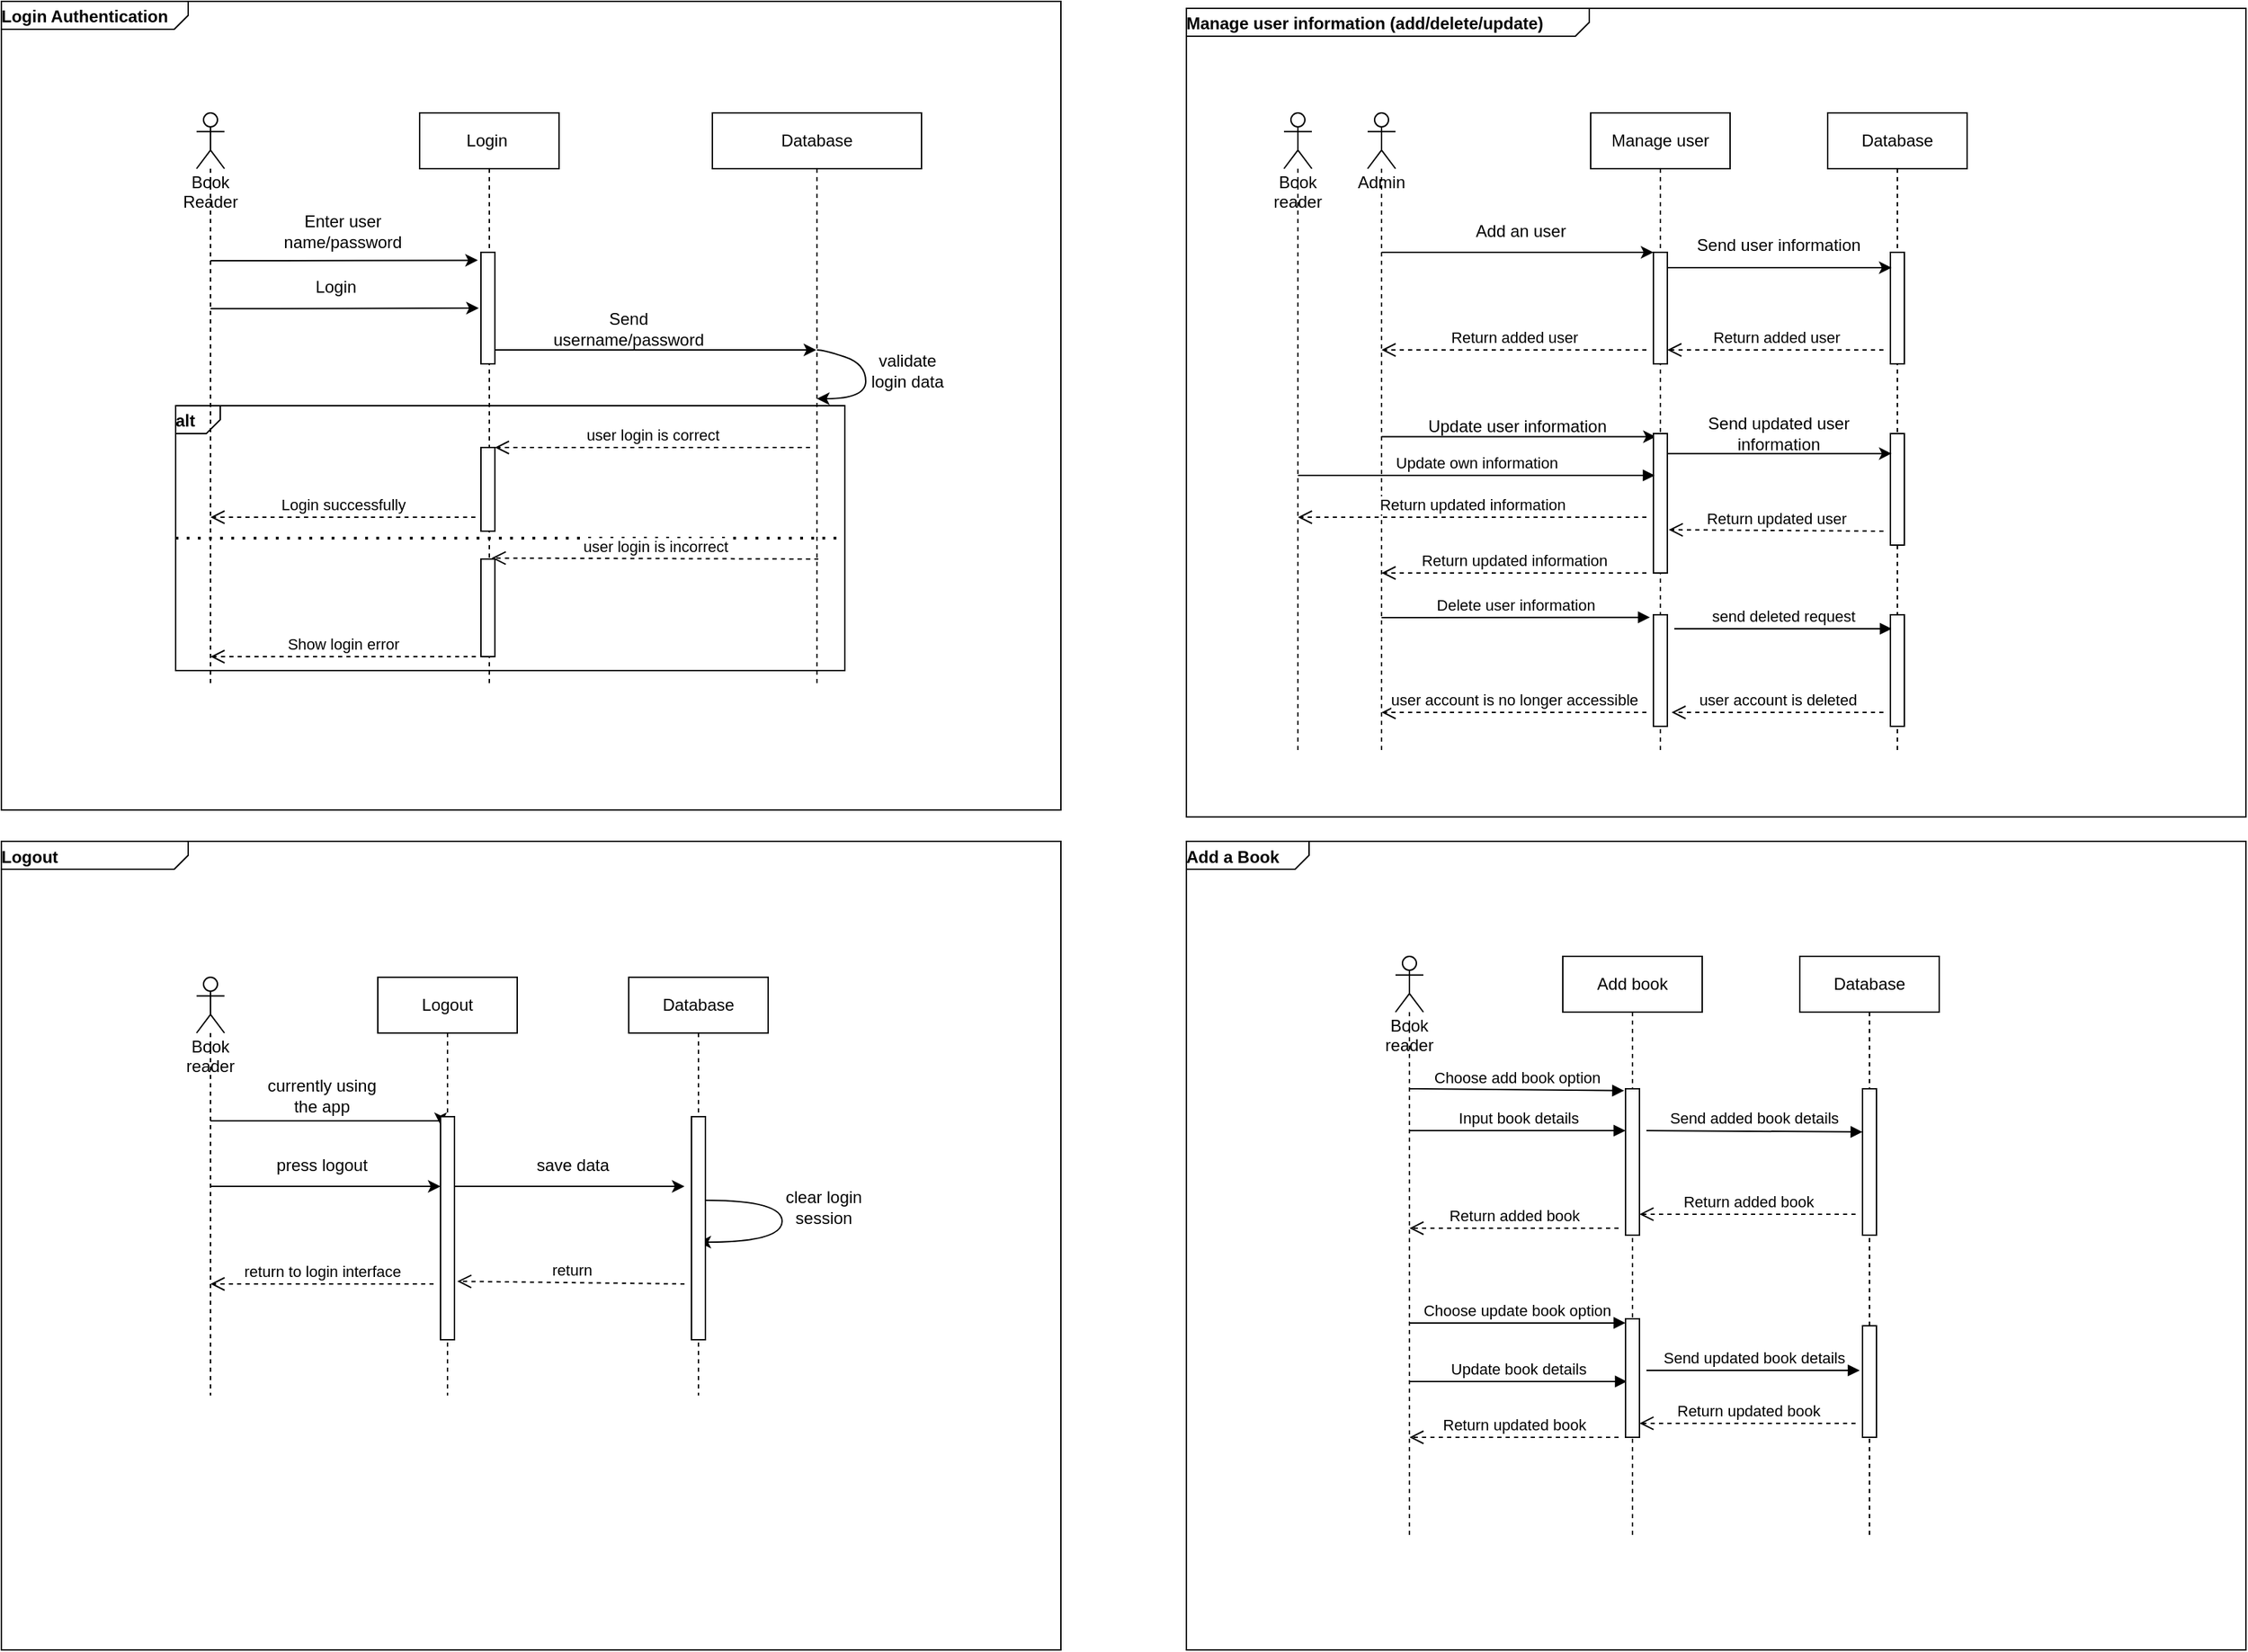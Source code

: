 <mxfile version="16.5.1" type="device"><diagram id="kgpKYQtTHZ0yAKxKKP6v" name="Page-1"><mxGraphModel dx="1778" dy="1094" grid="1" gridSize="10" guides="1" tooltips="1" connect="1" arrows="1" fold="1" page="1" pageScale="1" pageWidth="850" pageHeight="1100" math="0" shadow="0"><root><mxCell id="0"/><mxCell id="1" parent="0"/><mxCell id="dKh7AUiR1kWQ-ah9JF0v-17" value="&lt;p style=&quot;margin: 0px ; margin-top: 4px ; margin-left: 5px ; text-align: left&quot;&gt;&lt;/p&gt;&lt;b&gt;Login Authentication&lt;br&gt;&lt;/b&gt;" style="html=1;shape=mxgraph.sysml.package;overflow=fill;labelX=134.71;align=left;spacingLeft=5;verticalAlign=top;spacingTop=-3;fillColor=none;" vertex="1" parent="1"><mxGeometry x="30" y="580" width="760" height="580" as="geometry"/></mxCell><mxCell id="dKh7AUiR1kWQ-ah9JF0v-18" style="edgeStyle=orthogonalEdgeStyle;rounded=0;orthogonalLoop=1;jettySize=auto;html=1;entryX=-0.224;entryY=0.071;entryDx=0;entryDy=0;entryPerimeter=0;" edge="1" parent="1" source="dKh7AUiR1kWQ-ah9JF0v-19" target="dKh7AUiR1kWQ-ah9JF0v-21"><mxGeometry relative="1" as="geometry"><Array as="points"><mxPoint x="230" y="766"/><mxPoint x="230" y="766"/></Array></mxGeometry></mxCell><mxCell id="dKh7AUiR1kWQ-ah9JF0v-19" value="Book Reader" style="shape=umlLifeline;participant=umlActor;perimeter=lifelinePerimeter;whiteSpace=wrap;html=1;container=1;collapsible=0;recursiveResize=0;verticalAlign=top;spacingTop=36;outlineConnect=0;" vertex="1" parent="1"><mxGeometry x="170" y="660" width="20" height="410" as="geometry"/></mxCell><mxCell id="dKh7AUiR1kWQ-ah9JF0v-20" value="Login&amp;nbsp;" style="shape=umlLifeline;perimeter=lifelinePerimeter;whiteSpace=wrap;html=1;container=1;collapsible=0;recursiveResize=0;outlineConnect=0;" vertex="1" parent="1"><mxGeometry x="330" y="660" width="100" height="410" as="geometry"/></mxCell><mxCell id="dKh7AUiR1kWQ-ah9JF0v-21" value="" style="html=1;points=[];perimeter=orthogonalPerimeter;" vertex="1" parent="dKh7AUiR1kWQ-ah9JF0v-20"><mxGeometry x="44" y="100" width="10" height="80" as="geometry"/></mxCell><mxCell id="dKh7AUiR1kWQ-ah9JF0v-22" value="Database" style="shape=umlLifeline;perimeter=lifelinePerimeter;whiteSpace=wrap;html=1;container=1;collapsible=0;recursiveResize=0;outlineConnect=0;" vertex="1" parent="1"><mxGeometry x="540" y="660" width="150" height="410" as="geometry"/></mxCell><mxCell id="dKh7AUiR1kWQ-ah9JF0v-24" style="edgeStyle=orthogonalEdgeStyle;rounded=0;orthogonalLoop=1;jettySize=auto;html=1;entryX=-0.224;entryY=0.071;entryDx=0;entryDy=0;entryPerimeter=0;" edge="1" parent="1"><mxGeometry relative="1" as="geometry"><mxPoint x="180.004" y="800.379" as="sourcePoint"/><mxPoint x="372.44" y="800" as="targetPoint"/><Array as="points"><mxPoint x="230.68" y="800.32"/><mxPoint x="230.68" y="800.32"/></Array></mxGeometry></mxCell><mxCell id="dKh7AUiR1kWQ-ah9JF0v-26" value="Enter user name/password" style="text;html=1;strokeColor=none;fillColor=none;align=center;verticalAlign=middle;whiteSpace=wrap;rounded=0;" vertex="1" parent="1"><mxGeometry x="210" y="730" width="130" height="30" as="geometry"/></mxCell><mxCell id="dKh7AUiR1kWQ-ah9JF0v-27" value="Login" style="text;html=1;strokeColor=none;fillColor=none;align=center;verticalAlign=middle;whiteSpace=wrap;rounded=0;" vertex="1" parent="1"><mxGeometry x="240" y="770" width="60" height="30" as="geometry"/></mxCell><mxCell id="dKh7AUiR1kWQ-ah9JF0v-28" style="edgeStyle=orthogonalEdgeStyle;rounded=0;orthogonalLoop=1;jettySize=auto;html=1;" edge="1" parent="1" source="dKh7AUiR1kWQ-ah9JF0v-21" target="dKh7AUiR1kWQ-ah9JF0v-22"><mxGeometry relative="1" as="geometry"><Array as="points"><mxPoint x="510" y="830"/><mxPoint x="510" y="830"/></Array></mxGeometry></mxCell><mxCell id="dKh7AUiR1kWQ-ah9JF0v-29" value="Send username/password" style="text;html=1;strokeColor=none;fillColor=none;align=center;verticalAlign=middle;whiteSpace=wrap;rounded=0;" vertex="1" parent="1"><mxGeometry x="420" y="800" width="120" height="30" as="geometry"/></mxCell><mxCell id="dKh7AUiR1kWQ-ah9JF0v-30" value="&lt;p style=&quot;margin: 0px ; margin-top: 4px ; margin-left: 5px ; text-align: left&quot;&gt;&lt;/p&gt;&lt;b&gt;alt&lt;br&gt;&lt;/b&gt;" style="html=1;shape=mxgraph.sysml.package;overflow=fill;labelX=32;align=left;spacingLeft=5;verticalAlign=top;spacingTop=-3;fillColor=none;" vertex="1" parent="1"><mxGeometry x="155" y="870" width="480" height="190" as="geometry"/></mxCell><mxCell id="dKh7AUiR1kWQ-ah9JF0v-31" value="" style="endArrow=classic;html=1;curved=1;" edge="1" parent="1" source="dKh7AUiR1kWQ-ah9JF0v-22" target="dKh7AUiR1kWQ-ah9JF0v-22"><mxGeometry width="50" height="50" relative="1" as="geometry"><mxPoint x="630" y="880" as="sourcePoint"/><mxPoint x="630" y="830" as="targetPoint"/><Array as="points"><mxPoint x="620" y="830"/><mxPoint x="650" y="840"/><mxPoint x="650" y="865"/></Array></mxGeometry></mxCell><mxCell id="dKh7AUiR1kWQ-ah9JF0v-32" value="validate login data" style="text;html=1;strokeColor=none;fillColor=none;align=center;verticalAlign=middle;whiteSpace=wrap;rounded=0;" vertex="1" parent="1"><mxGeometry x="650" y="830" width="60" height="30" as="geometry"/></mxCell><mxCell id="dKh7AUiR1kWQ-ah9JF0v-33" value="" style="endArrow=none;dashed=1;html=1;dashPattern=1 3;strokeWidth=2;curved=1;exitX=0;exitY=0.5;exitDx=0;exitDy=0;exitPerimeter=0;entryX=1;entryY=0.5;entryDx=0;entryDy=0;entryPerimeter=0;" edge="1" parent="1" source="dKh7AUiR1kWQ-ah9JF0v-30" target="dKh7AUiR1kWQ-ah9JF0v-30"><mxGeometry width="50" height="50" relative="1" as="geometry"><mxPoint x="780" y="970" as="sourcePoint"/><mxPoint x="830" y="920" as="targetPoint"/></mxGeometry></mxCell><mxCell id="dKh7AUiR1kWQ-ah9JF0v-34" value="" style="html=1;points=[];perimeter=orthogonalPerimeter;" vertex="1" parent="1"><mxGeometry x="374" y="900" width="10" height="60" as="geometry"/></mxCell><mxCell id="dKh7AUiR1kWQ-ah9JF0v-35" value="" style="html=1;points=[];perimeter=orthogonalPerimeter;" vertex="1" parent="1"><mxGeometry x="374" y="980" width="10" height="70" as="geometry"/></mxCell><mxCell id="dKh7AUiR1kWQ-ah9JF0v-36" value="user login is correct" style="html=1;verticalAlign=bottom;endArrow=open;dashed=1;endSize=8;curved=1;" edge="1" parent="1" target="dKh7AUiR1kWQ-ah9JF0v-34"><mxGeometry relative="1" as="geometry"><mxPoint x="610" y="900.0" as="sourcePoint"/><mxPoint x="530" y="900" as="targetPoint"/></mxGeometry></mxCell><mxCell id="dKh7AUiR1kWQ-ah9JF0v-37" value="Login successfully" style="html=1;verticalAlign=bottom;endArrow=open;dashed=1;endSize=8;curved=1;" edge="1" parent="1" target="dKh7AUiR1kWQ-ah9JF0v-19"><mxGeometry relative="1" as="geometry"><mxPoint x="370" y="950.0" as="sourcePoint"/><mxPoint x="270" y="950" as="targetPoint"/></mxGeometry></mxCell><mxCell id="dKh7AUiR1kWQ-ah9JF0v-38" value="user login is incorrect" style="html=1;verticalAlign=bottom;endArrow=open;dashed=1;endSize=8;curved=1;entryX=0.767;entryY=-0.01;entryDx=0;entryDy=0;entryPerimeter=0;" edge="1" parent="1" target="dKh7AUiR1kWQ-ah9JF0v-35"><mxGeometry relative="1" as="geometry"><mxPoint x="616" y="980.0" as="sourcePoint"/><mxPoint x="390" y="980.0" as="targetPoint"/></mxGeometry></mxCell><mxCell id="dKh7AUiR1kWQ-ah9JF0v-39" value="Show login error" style="html=1;verticalAlign=bottom;endArrow=open;dashed=1;endSize=8;curved=1;" edge="1" parent="1"><mxGeometry relative="1" as="geometry"><mxPoint x="370.33" y="1050.0" as="sourcePoint"/><mxPoint x="179.997" y="1050.0" as="targetPoint"/></mxGeometry></mxCell><mxCell id="dKh7AUiR1kWQ-ah9JF0v-40" value="&lt;p style=&quot;margin: 0px ; margin-top: 4px ; margin-left: 5px ; text-align: left&quot;&gt;&lt;/p&gt;&lt;b&gt;Logout&lt;br&gt;&lt;/b&gt;" style="html=1;shape=mxgraph.sysml.package;overflow=fill;labelX=134.71;align=left;spacingLeft=5;verticalAlign=top;spacingTop=-3;fillColor=none;" vertex="1" parent="1"><mxGeometry x="30" y="1182.5" width="760" height="580" as="geometry"/></mxCell><mxCell id="dKh7AUiR1kWQ-ah9JF0v-52" style="edgeStyle=orthogonalEdgeStyle;rounded=0;orthogonalLoop=1;jettySize=auto;html=1;entryX=0;entryY=0.038;entryDx=0;entryDy=0;entryPerimeter=0;" edge="1" parent="1" source="dKh7AUiR1kWQ-ah9JF0v-41" target="dKh7AUiR1kWQ-ah9JF0v-51"><mxGeometry relative="1" as="geometry"><Array as="points"><mxPoint x="220" y="1383"/><mxPoint x="220" y="1383"/></Array></mxGeometry></mxCell><mxCell id="dKh7AUiR1kWQ-ah9JF0v-41" value="Book reader" style="shape=umlLifeline;participant=umlActor;perimeter=lifelinePerimeter;whiteSpace=wrap;html=1;container=1;collapsible=0;recursiveResize=0;verticalAlign=top;spacingTop=36;outlineConnect=0;" vertex="1" parent="1"><mxGeometry x="170" y="1280" width="20" height="300" as="geometry"/></mxCell><mxCell id="dKh7AUiR1kWQ-ah9JF0v-48" value="Logout" style="shape=umlLifeline;perimeter=lifelinePerimeter;whiteSpace=wrap;html=1;container=1;collapsible=0;recursiveResize=0;outlineConnect=0;" vertex="1" parent="1"><mxGeometry x="300" y="1280" width="100" height="300" as="geometry"/></mxCell><mxCell id="dKh7AUiR1kWQ-ah9JF0v-51" value="" style="html=1;points=[];perimeter=orthogonalPerimeter;" vertex="1" parent="dKh7AUiR1kWQ-ah9JF0v-48"><mxGeometry x="45" y="100" width="10" height="160" as="geometry"/></mxCell><mxCell id="dKh7AUiR1kWQ-ah9JF0v-49" value="Database" style="shape=umlLifeline;perimeter=lifelinePerimeter;whiteSpace=wrap;html=1;container=1;collapsible=0;recursiveResize=0;outlineConnect=0;" vertex="1" parent="1"><mxGeometry x="480" y="1280" width="100" height="300" as="geometry"/></mxCell><mxCell id="dKh7AUiR1kWQ-ah9JF0v-53" value="currently using the app" style="text;html=1;strokeColor=none;fillColor=none;align=center;verticalAlign=middle;whiteSpace=wrap;rounded=0;" vertex="1" parent="1"><mxGeometry x="210" y="1350" width="100" height="30" as="geometry"/></mxCell><mxCell id="dKh7AUiR1kWQ-ah9JF0v-54" style="edgeStyle=orthogonalEdgeStyle;rounded=0;orthogonalLoop=1;jettySize=auto;html=1;" edge="1" parent="1" source="dKh7AUiR1kWQ-ah9JF0v-51"><mxGeometry relative="1" as="geometry"><mxPoint x="520" y="1430" as="targetPoint"/><Array as="points"><mxPoint x="440" y="1430"/><mxPoint x="440" y="1430"/></Array></mxGeometry></mxCell><mxCell id="dKh7AUiR1kWQ-ah9JF0v-55" value="save data" style="text;html=1;strokeColor=none;fillColor=none;align=center;verticalAlign=middle;whiteSpace=wrap;rounded=0;" vertex="1" parent="1"><mxGeometry x="410" y="1400" width="60" height="30" as="geometry"/></mxCell><mxCell id="dKh7AUiR1kWQ-ah9JF0v-57" style="edgeStyle=orthogonalEdgeStyle;rounded=0;orthogonalLoop=1;jettySize=auto;html=1;" edge="1" parent="1" source="dKh7AUiR1kWQ-ah9JF0v-41" target="dKh7AUiR1kWQ-ah9JF0v-51"><mxGeometry relative="1" as="geometry"><mxPoint x="220" y="1429" as="sourcePoint"/><mxPoint x="342.75" y="1429.04" as="targetPoint"/><Array as="points"><mxPoint x="310" y="1430"/><mxPoint x="310" y="1430"/></Array></mxGeometry></mxCell><mxCell id="dKh7AUiR1kWQ-ah9JF0v-58" value="press logout" style="text;html=1;strokeColor=none;fillColor=none;align=center;verticalAlign=middle;whiteSpace=wrap;rounded=0;" vertex="1" parent="1"><mxGeometry x="210" y="1400" width="100" height="30" as="geometry"/></mxCell><mxCell id="dKh7AUiR1kWQ-ah9JF0v-60" value="" style="endArrow=classic;html=1;rounded=0;edgeStyle=orthogonalEdgeStyle;curved=1;endFill=1;startArrow=none;" edge="1" parent="1" source="dKh7AUiR1kWQ-ah9JF0v-62" target="dKh7AUiR1kWQ-ah9JF0v-49"><mxGeometry width="50" height="50" relative="1" as="geometry"><mxPoint x="600" y="1470" as="sourcePoint"/><mxPoint x="650" y="1420" as="targetPoint"/><Array as="points"><mxPoint x="590" y="1440"/><mxPoint x="590" y="1470"/></Array></mxGeometry></mxCell><mxCell id="dKh7AUiR1kWQ-ah9JF0v-61" value="clear login session" style="text;html=1;strokeColor=none;fillColor=none;align=center;verticalAlign=middle;whiteSpace=wrap;rounded=0;" vertex="1" parent="1"><mxGeometry x="590" y="1430" width="60" height="30" as="geometry"/></mxCell><mxCell id="dKh7AUiR1kWQ-ah9JF0v-62" value="" style="html=1;points=[];perimeter=orthogonalPerimeter;" vertex="1" parent="1"><mxGeometry x="525" y="1380" width="10" height="160" as="geometry"/></mxCell><mxCell id="dKh7AUiR1kWQ-ah9JF0v-64" value="return" style="html=1;verticalAlign=bottom;endArrow=open;dashed=1;endSize=8;rounded=0;curved=1;entryX=1.2;entryY=0.738;entryDx=0;entryDy=0;entryPerimeter=0;" edge="1" parent="1" target="dKh7AUiR1kWQ-ah9JF0v-51"><mxGeometry relative="1" as="geometry"><mxPoint x="520" y="1500" as="sourcePoint"/><mxPoint x="440" y="1500" as="targetPoint"/></mxGeometry></mxCell><mxCell id="dKh7AUiR1kWQ-ah9JF0v-65" value="return to login interface" style="html=1;verticalAlign=bottom;endArrow=open;dashed=1;endSize=8;rounded=0;curved=1;" edge="1" parent="1" target="dKh7AUiR1kWQ-ah9JF0v-41"><mxGeometry relative="1" as="geometry"><mxPoint x="340" y="1500" as="sourcePoint"/><mxPoint x="260" y="1500" as="targetPoint"/></mxGeometry></mxCell><mxCell id="dKh7AUiR1kWQ-ah9JF0v-66" value="&lt;p style=&quot;margin: 0px ; margin-top: 4px ; margin-left: 5px ; text-align: left&quot;&gt;&lt;/p&gt;&lt;b&gt;Manage user information (add/delete/update)&lt;br&gt;&lt;/b&gt;" style="html=1;shape=mxgraph.sysml.package;overflow=fill;labelX=289;align=left;spacingLeft=5;verticalAlign=top;spacingTop=-3;fillColor=none;" vertex="1" parent="1"><mxGeometry x="880" y="585" width="760" height="580" as="geometry"/></mxCell><mxCell id="dKh7AUiR1kWQ-ah9JF0v-74" style="rounded=0;orthogonalLoop=1;jettySize=auto;html=1;endArrow=classic;endFill=1;" edge="1" parent="1" source="dKh7AUiR1kWQ-ah9JF0v-67" target="dKh7AUiR1kWQ-ah9JF0v-72"><mxGeometry relative="1" as="geometry"><Array as="points"><mxPoint x="1160" y="760"/></Array></mxGeometry></mxCell><mxCell id="dKh7AUiR1kWQ-ah9JF0v-84" style="edgeStyle=none;rounded=0;orthogonalLoop=1;jettySize=auto;html=1;entryX=0.167;entryY=0.023;entryDx=0;entryDy=0;entryPerimeter=0;endArrow=classic;endFill=1;" edge="1" parent="1" source="dKh7AUiR1kWQ-ah9JF0v-67" target="dKh7AUiR1kWQ-ah9JF0v-80"><mxGeometry relative="1" as="geometry"/></mxCell><mxCell id="dKh7AUiR1kWQ-ah9JF0v-67" value="Admin" style="shape=umlLifeline;participant=umlActor;perimeter=lifelinePerimeter;whiteSpace=wrap;html=1;container=1;collapsible=0;recursiveResize=0;verticalAlign=top;spacingTop=36;outlineConnect=0;" vertex="1" parent="1"><mxGeometry x="1010" y="660" width="20" height="460" as="geometry"/></mxCell><mxCell id="dKh7AUiR1kWQ-ah9JF0v-70" value="Manage user" style="shape=umlLifeline;perimeter=lifelinePerimeter;whiteSpace=wrap;html=1;container=1;collapsible=0;recursiveResize=0;outlineConnect=0;" vertex="1" parent="1"><mxGeometry x="1170" y="660" width="100" height="460" as="geometry"/></mxCell><mxCell id="dKh7AUiR1kWQ-ah9JF0v-72" value="" style="html=1;points=[];perimeter=orthogonalPerimeter;" vertex="1" parent="dKh7AUiR1kWQ-ah9JF0v-70"><mxGeometry x="45" y="100" width="10" height="80" as="geometry"/></mxCell><mxCell id="dKh7AUiR1kWQ-ah9JF0v-80" value="" style="html=1;points=[];perimeter=orthogonalPerimeter;" vertex="1" parent="dKh7AUiR1kWQ-ah9JF0v-70"><mxGeometry x="45" y="230" width="10" height="100" as="geometry"/></mxCell><mxCell id="dKh7AUiR1kWQ-ah9JF0v-82" value="" style="html=1;points=[];perimeter=orthogonalPerimeter;" vertex="1" parent="dKh7AUiR1kWQ-ah9JF0v-70"><mxGeometry x="45" y="360" width="10" height="80" as="geometry"/></mxCell><mxCell id="dKh7AUiR1kWQ-ah9JF0v-95" value="send deleted request" style="html=1;verticalAlign=bottom;endArrow=block;rounded=0;entryX=0.1;entryY=0.125;entryDx=0;entryDy=0;entryPerimeter=0;" edge="1" parent="dKh7AUiR1kWQ-ah9JF0v-70" target="dKh7AUiR1kWQ-ah9JF0v-83"><mxGeometry width="80" relative="1" as="geometry"><mxPoint x="60" y="370" as="sourcePoint"/><mxPoint x="140" y="370" as="targetPoint"/></mxGeometry></mxCell><mxCell id="dKh7AUiR1kWQ-ah9JF0v-71" value="Database" style="shape=umlLifeline;perimeter=lifelinePerimeter;whiteSpace=wrap;html=1;container=1;collapsible=0;recursiveResize=0;outlineConnect=0;" vertex="1" parent="1"><mxGeometry x="1340" y="660" width="100" height="460" as="geometry"/></mxCell><mxCell id="dKh7AUiR1kWQ-ah9JF0v-73" value="" style="html=1;points=[];perimeter=orthogonalPerimeter;" vertex="1" parent="dKh7AUiR1kWQ-ah9JF0v-71"><mxGeometry x="45" y="100" width="10" height="80" as="geometry"/></mxCell><mxCell id="dKh7AUiR1kWQ-ah9JF0v-81" value="" style="html=1;points=[];perimeter=orthogonalPerimeter;" vertex="1" parent="dKh7AUiR1kWQ-ah9JF0v-71"><mxGeometry x="45" y="230" width="10" height="80" as="geometry"/></mxCell><mxCell id="dKh7AUiR1kWQ-ah9JF0v-83" value="" style="html=1;points=[];perimeter=orthogonalPerimeter;" vertex="1" parent="dKh7AUiR1kWQ-ah9JF0v-71"><mxGeometry x="45" y="360" width="10" height="80" as="geometry"/></mxCell><mxCell id="dKh7AUiR1kWQ-ah9JF0v-76" value="Add an user" style="text;html=1;strokeColor=none;fillColor=none;align=center;verticalAlign=middle;whiteSpace=wrap;rounded=0;" vertex="1" parent="1"><mxGeometry x="1080" y="730" width="80" height="30" as="geometry"/></mxCell><mxCell id="dKh7AUiR1kWQ-ah9JF0v-77" style="edgeStyle=none;rounded=0;orthogonalLoop=1;jettySize=auto;html=1;entryX=0.083;entryY=0.138;entryDx=0;entryDy=0;entryPerimeter=0;endArrow=classic;endFill=1;" edge="1" parent="1" source="dKh7AUiR1kWQ-ah9JF0v-72" target="dKh7AUiR1kWQ-ah9JF0v-73"><mxGeometry relative="1" as="geometry"/></mxCell><mxCell id="dKh7AUiR1kWQ-ah9JF0v-78" value="Send user information" style="text;html=1;strokeColor=none;fillColor=none;align=center;verticalAlign=middle;whiteSpace=wrap;rounded=0;" vertex="1" parent="1"><mxGeometry x="1240" y="740" width="130" height="30" as="geometry"/></mxCell><mxCell id="dKh7AUiR1kWQ-ah9JF0v-85" value="Update user information" style="text;html=1;strokeColor=none;fillColor=none;align=center;verticalAlign=middle;whiteSpace=wrap;rounded=0;" vertex="1" parent="1"><mxGeometry x="1050" y="870" width="135" height="30" as="geometry"/></mxCell><mxCell id="dKh7AUiR1kWQ-ah9JF0v-86" style="edgeStyle=none;rounded=0;orthogonalLoop=1;jettySize=auto;html=1;entryX=0.083;entryY=0.179;entryDx=0;entryDy=0;entryPerimeter=0;endArrow=classic;endFill=1;" edge="1" parent="1" source="dKh7AUiR1kWQ-ah9JF0v-80" target="dKh7AUiR1kWQ-ah9JF0v-81"><mxGeometry relative="1" as="geometry"/></mxCell><mxCell id="dKh7AUiR1kWQ-ah9JF0v-87" value="Send updated user information" style="text;html=1;strokeColor=none;fillColor=none;align=center;verticalAlign=middle;whiteSpace=wrap;rounded=0;" vertex="1" parent="1"><mxGeometry x="1240" y="875" width="130" height="30" as="geometry"/></mxCell><mxCell id="dKh7AUiR1kWQ-ah9JF0v-89" value="Delete user information" style="html=1;verticalAlign=bottom;endArrow=block;rounded=0;entryX=-0.25;entryY=0.023;entryDx=0;entryDy=0;entryPerimeter=0;" edge="1" parent="1" target="dKh7AUiR1kWQ-ah9JF0v-82"><mxGeometry width="80" relative="1" as="geometry"><mxPoint x="1020" y="1022" as="sourcePoint"/><mxPoint x="1100" y="1020" as="targetPoint"/></mxGeometry></mxCell><mxCell id="dKh7AUiR1kWQ-ah9JF0v-90" value="&lt;p style=&quot;margin: 0px ; margin-top: 4px ; margin-left: 5px ; text-align: left&quot;&gt;&lt;/p&gt;&lt;b&gt;Add a Book&lt;br&gt;&lt;/b&gt;" style="html=1;shape=mxgraph.sysml.package;overflow=fill;labelX=88.33;align=left;spacingLeft=5;verticalAlign=top;spacingTop=-3;fillColor=none;" vertex="1" parent="1"><mxGeometry x="880" y="1182.5" width="760" height="580" as="geometry"/></mxCell><mxCell id="dKh7AUiR1kWQ-ah9JF0v-91" value="Return added user" style="html=1;verticalAlign=bottom;endArrow=open;dashed=1;endSize=8;rounded=0;" edge="1" parent="1" target="dKh7AUiR1kWQ-ah9JF0v-72"><mxGeometry relative="1" as="geometry"><mxPoint x="1380" y="830" as="sourcePoint"/><mxPoint x="1300" y="830" as="targetPoint"/></mxGeometry></mxCell><mxCell id="dKh7AUiR1kWQ-ah9JF0v-92" value="Return added user" style="html=1;verticalAlign=bottom;endArrow=open;dashed=1;endSize=8;rounded=0;" edge="1" parent="1" target="dKh7AUiR1kWQ-ah9JF0v-67"><mxGeometry relative="1" as="geometry"><mxPoint x="1210" y="830" as="sourcePoint"/><mxPoint x="1130" y="830" as="targetPoint"/></mxGeometry></mxCell><mxCell id="dKh7AUiR1kWQ-ah9JF0v-93" value="Return updated user" style="html=1;verticalAlign=bottom;endArrow=open;dashed=1;endSize=8;rounded=0;entryX=1.1;entryY=0.69;entryDx=0;entryDy=0;entryPerimeter=0;" edge="1" parent="1" target="dKh7AUiR1kWQ-ah9JF0v-80"><mxGeometry relative="1" as="geometry"><mxPoint x="1380" y="960" as="sourcePoint"/><mxPoint x="1300" y="960" as="targetPoint"/></mxGeometry></mxCell><mxCell id="dKh7AUiR1kWQ-ah9JF0v-97" value="Book reader" style="shape=umlLifeline;participant=umlActor;perimeter=lifelinePerimeter;whiteSpace=wrap;html=1;container=1;collapsible=0;recursiveResize=0;verticalAlign=top;spacingTop=36;outlineConnect=0;" vertex="1" parent="1"><mxGeometry x="950" y="660" width="20" height="460" as="geometry"/></mxCell><mxCell id="dKh7AUiR1kWQ-ah9JF0v-99" value="Update own information" style="html=1;verticalAlign=bottom;endArrow=block;rounded=0;entryX=0.1;entryY=0.3;entryDx=0;entryDy=0;entryPerimeter=0;" edge="1" parent="dKh7AUiR1kWQ-ah9JF0v-97" target="dKh7AUiR1kWQ-ah9JF0v-80"><mxGeometry width="80" relative="1" as="geometry"><mxPoint x="10" y="260" as="sourcePoint"/><mxPoint x="90" y="260" as="targetPoint"/></mxGeometry></mxCell><mxCell id="dKh7AUiR1kWQ-ah9JF0v-100" value="Return updated information" style="html=1;verticalAlign=bottom;endArrow=open;dashed=1;endSize=8;rounded=0;" edge="1" parent="1" target="dKh7AUiR1kWQ-ah9JF0v-97"><mxGeometry relative="1" as="geometry"><mxPoint x="1210" y="950" as="sourcePoint"/><mxPoint x="1130" y="950" as="targetPoint"/></mxGeometry></mxCell><mxCell id="dKh7AUiR1kWQ-ah9JF0v-101" value="Return updated information" style="html=1;verticalAlign=bottom;endArrow=open;dashed=1;endSize=8;rounded=0;" edge="1" parent="1" target="dKh7AUiR1kWQ-ah9JF0v-67"><mxGeometry relative="1" as="geometry"><mxPoint x="1210" y="990" as="sourcePoint"/><mxPoint x="1130" y="990" as="targetPoint"/></mxGeometry></mxCell><mxCell id="dKh7AUiR1kWQ-ah9JF0v-102" value="user account is deleted" style="html=1;verticalAlign=bottom;endArrow=open;dashed=1;endSize=8;rounded=0;entryX=1.3;entryY=0.875;entryDx=0;entryDy=0;entryPerimeter=0;" edge="1" parent="1" target="dKh7AUiR1kWQ-ah9JF0v-82"><mxGeometry relative="1" as="geometry"><mxPoint x="1380" y="1090" as="sourcePoint"/><mxPoint x="1300" y="1090" as="targetPoint"/></mxGeometry></mxCell><mxCell id="dKh7AUiR1kWQ-ah9JF0v-103" value="user account is no longer accessible" style="html=1;verticalAlign=bottom;endArrow=open;dashed=1;endSize=8;rounded=0;" edge="1" parent="1" target="dKh7AUiR1kWQ-ah9JF0v-67"><mxGeometry relative="1" as="geometry"><mxPoint x="1210" y="1090" as="sourcePoint"/><mxPoint x="1130" y="1090" as="targetPoint"/></mxGeometry></mxCell><mxCell id="dKh7AUiR1kWQ-ah9JF0v-104" value="Book reader" style="shape=umlLifeline;participant=umlActor;perimeter=lifelinePerimeter;whiteSpace=wrap;html=1;container=1;collapsible=0;recursiveResize=0;verticalAlign=top;spacingTop=36;outlineConnect=0;" vertex="1" parent="1"><mxGeometry x="1030" y="1265" width="20" height="415" as="geometry"/></mxCell><mxCell id="dKh7AUiR1kWQ-ah9JF0v-109" value="Choose add book option" style="html=1;verticalAlign=bottom;endArrow=block;rounded=0;entryX=-0.1;entryY=0.013;entryDx=0;entryDy=0;entryPerimeter=0;" edge="1" parent="dKh7AUiR1kWQ-ah9JF0v-104" target="dKh7AUiR1kWQ-ah9JF0v-107"><mxGeometry width="80" relative="1" as="geometry"><mxPoint x="10" y="95" as="sourcePoint"/><mxPoint x="90" y="95" as="targetPoint"/></mxGeometry></mxCell><mxCell id="dKh7AUiR1kWQ-ah9JF0v-122" value="Update book details" style="html=1;verticalAlign=bottom;endArrow=block;rounded=0;entryX=0.1;entryY=0.529;entryDx=0;entryDy=0;entryPerimeter=0;" edge="1" parent="dKh7AUiR1kWQ-ah9JF0v-104" target="dKh7AUiR1kWQ-ah9JF0v-118"><mxGeometry width="80" relative="1" as="geometry"><mxPoint x="10" y="305" as="sourcePoint"/><mxPoint x="90" y="305" as="targetPoint"/></mxGeometry></mxCell><mxCell id="dKh7AUiR1kWQ-ah9JF0v-105" value="Add book" style="shape=umlLifeline;perimeter=lifelinePerimeter;whiteSpace=wrap;html=1;container=1;collapsible=0;recursiveResize=0;outlineConnect=0;" vertex="1" parent="1"><mxGeometry x="1150" y="1265" width="100" height="415" as="geometry"/></mxCell><mxCell id="dKh7AUiR1kWQ-ah9JF0v-107" value="" style="html=1;points=[];perimeter=orthogonalPerimeter;" vertex="1" parent="dKh7AUiR1kWQ-ah9JF0v-105"><mxGeometry x="45" y="95" width="10" height="105" as="geometry"/></mxCell><mxCell id="dKh7AUiR1kWQ-ah9JF0v-115" value="Send added book details" style="html=1;verticalAlign=bottom;endArrow=block;rounded=0;entryX=0;entryY=0.295;entryDx=0;entryDy=0;entryPerimeter=0;" edge="1" parent="dKh7AUiR1kWQ-ah9JF0v-105" target="dKh7AUiR1kWQ-ah9JF0v-108"><mxGeometry width="80" relative="1" as="geometry"><mxPoint x="60" y="125" as="sourcePoint"/><mxPoint x="140" y="125" as="targetPoint"/></mxGeometry></mxCell><mxCell id="dKh7AUiR1kWQ-ah9JF0v-118" value="" style="html=1;points=[];perimeter=orthogonalPerimeter;" vertex="1" parent="dKh7AUiR1kWQ-ah9JF0v-105"><mxGeometry x="45" y="260" width="10" height="85" as="geometry"/></mxCell><mxCell id="dKh7AUiR1kWQ-ah9JF0v-123" value="Send updated book details" style="html=1;verticalAlign=bottom;endArrow=block;rounded=0;entryX=-0.2;entryY=0.4;entryDx=0;entryDy=0;entryPerimeter=0;" edge="1" parent="dKh7AUiR1kWQ-ah9JF0v-105" target="dKh7AUiR1kWQ-ah9JF0v-119"><mxGeometry width="80" relative="1" as="geometry"><mxPoint x="60" y="297" as="sourcePoint"/><mxPoint x="130" y="295" as="targetPoint"/></mxGeometry></mxCell><mxCell id="dKh7AUiR1kWQ-ah9JF0v-106" value="Database" style="shape=umlLifeline;perimeter=lifelinePerimeter;whiteSpace=wrap;html=1;container=1;collapsible=0;recursiveResize=0;outlineConnect=0;" vertex="1" parent="1"><mxGeometry x="1320" y="1265" width="100" height="415" as="geometry"/></mxCell><mxCell id="dKh7AUiR1kWQ-ah9JF0v-108" value="" style="html=1;points=[];perimeter=orthogonalPerimeter;" vertex="1" parent="dKh7AUiR1kWQ-ah9JF0v-106"><mxGeometry x="45" y="95" width="10" height="105" as="geometry"/></mxCell><mxCell id="dKh7AUiR1kWQ-ah9JF0v-119" value="" style="html=1;points=[];perimeter=orthogonalPerimeter;" vertex="1" parent="dKh7AUiR1kWQ-ah9JF0v-106"><mxGeometry x="45" y="265" width="10" height="80" as="geometry"/></mxCell><mxCell id="dKh7AUiR1kWQ-ah9JF0v-111" value="Input book details" style="html=1;verticalAlign=bottom;endArrow=block;rounded=0;" edge="1" parent="1" target="dKh7AUiR1kWQ-ah9JF0v-107"><mxGeometry width="80" relative="1" as="geometry"><mxPoint x="1040" y="1390" as="sourcePoint"/><mxPoint x="1120" y="1390" as="targetPoint"/></mxGeometry></mxCell><mxCell id="dKh7AUiR1kWQ-ah9JF0v-116" value="Return added book" style="html=1;verticalAlign=bottom;endArrow=open;dashed=1;endSize=8;rounded=0;entryX=1;entryY=0.857;entryDx=0;entryDy=0;entryPerimeter=0;" edge="1" parent="1" target="dKh7AUiR1kWQ-ah9JF0v-107"><mxGeometry relative="1" as="geometry"><mxPoint x="1360" y="1450" as="sourcePoint"/><mxPoint x="1280" y="1450" as="targetPoint"/></mxGeometry></mxCell><mxCell id="dKh7AUiR1kWQ-ah9JF0v-117" value="Return added book" style="html=1;verticalAlign=bottom;endArrow=open;dashed=1;endSize=8;rounded=0;" edge="1" parent="1" target="dKh7AUiR1kWQ-ah9JF0v-104"><mxGeometry relative="1" as="geometry"><mxPoint x="1190" y="1460" as="sourcePoint"/><mxPoint x="1110" y="1460" as="targetPoint"/></mxGeometry></mxCell><mxCell id="dKh7AUiR1kWQ-ah9JF0v-120" value="Choose update book option" style="html=1;verticalAlign=bottom;endArrow=block;rounded=0;entryX=0;entryY=0.035;entryDx=0;entryDy=0;entryPerimeter=0;" edge="1" parent="1" target="dKh7AUiR1kWQ-ah9JF0v-118"><mxGeometry width="80" relative="1" as="geometry"><mxPoint x="1040" y="1528" as="sourcePoint"/><mxPoint x="1190" y="1530" as="targetPoint"/></mxGeometry></mxCell><mxCell id="dKh7AUiR1kWQ-ah9JF0v-124" value="Return updated book" style="html=1;verticalAlign=bottom;endArrow=open;dashed=1;endSize=8;rounded=0;entryX=1;entryY=0.882;entryDx=0;entryDy=0;entryPerimeter=0;" edge="1" parent="1" target="dKh7AUiR1kWQ-ah9JF0v-118"><mxGeometry relative="1" as="geometry"><mxPoint x="1360" y="1600" as="sourcePoint"/><mxPoint x="1280" y="1600" as="targetPoint"/></mxGeometry></mxCell><mxCell id="dKh7AUiR1kWQ-ah9JF0v-125" value="Return updated book" style="html=1;verticalAlign=bottom;endArrow=open;dashed=1;endSize=8;rounded=0;" edge="1" parent="1" target="dKh7AUiR1kWQ-ah9JF0v-104"><mxGeometry relative="1" as="geometry"><mxPoint x="1190" y="1610" as="sourcePoint"/><mxPoint x="1110" y="1610" as="targetPoint"/></mxGeometry></mxCell></root></mxGraphModel></diagram></mxfile>
